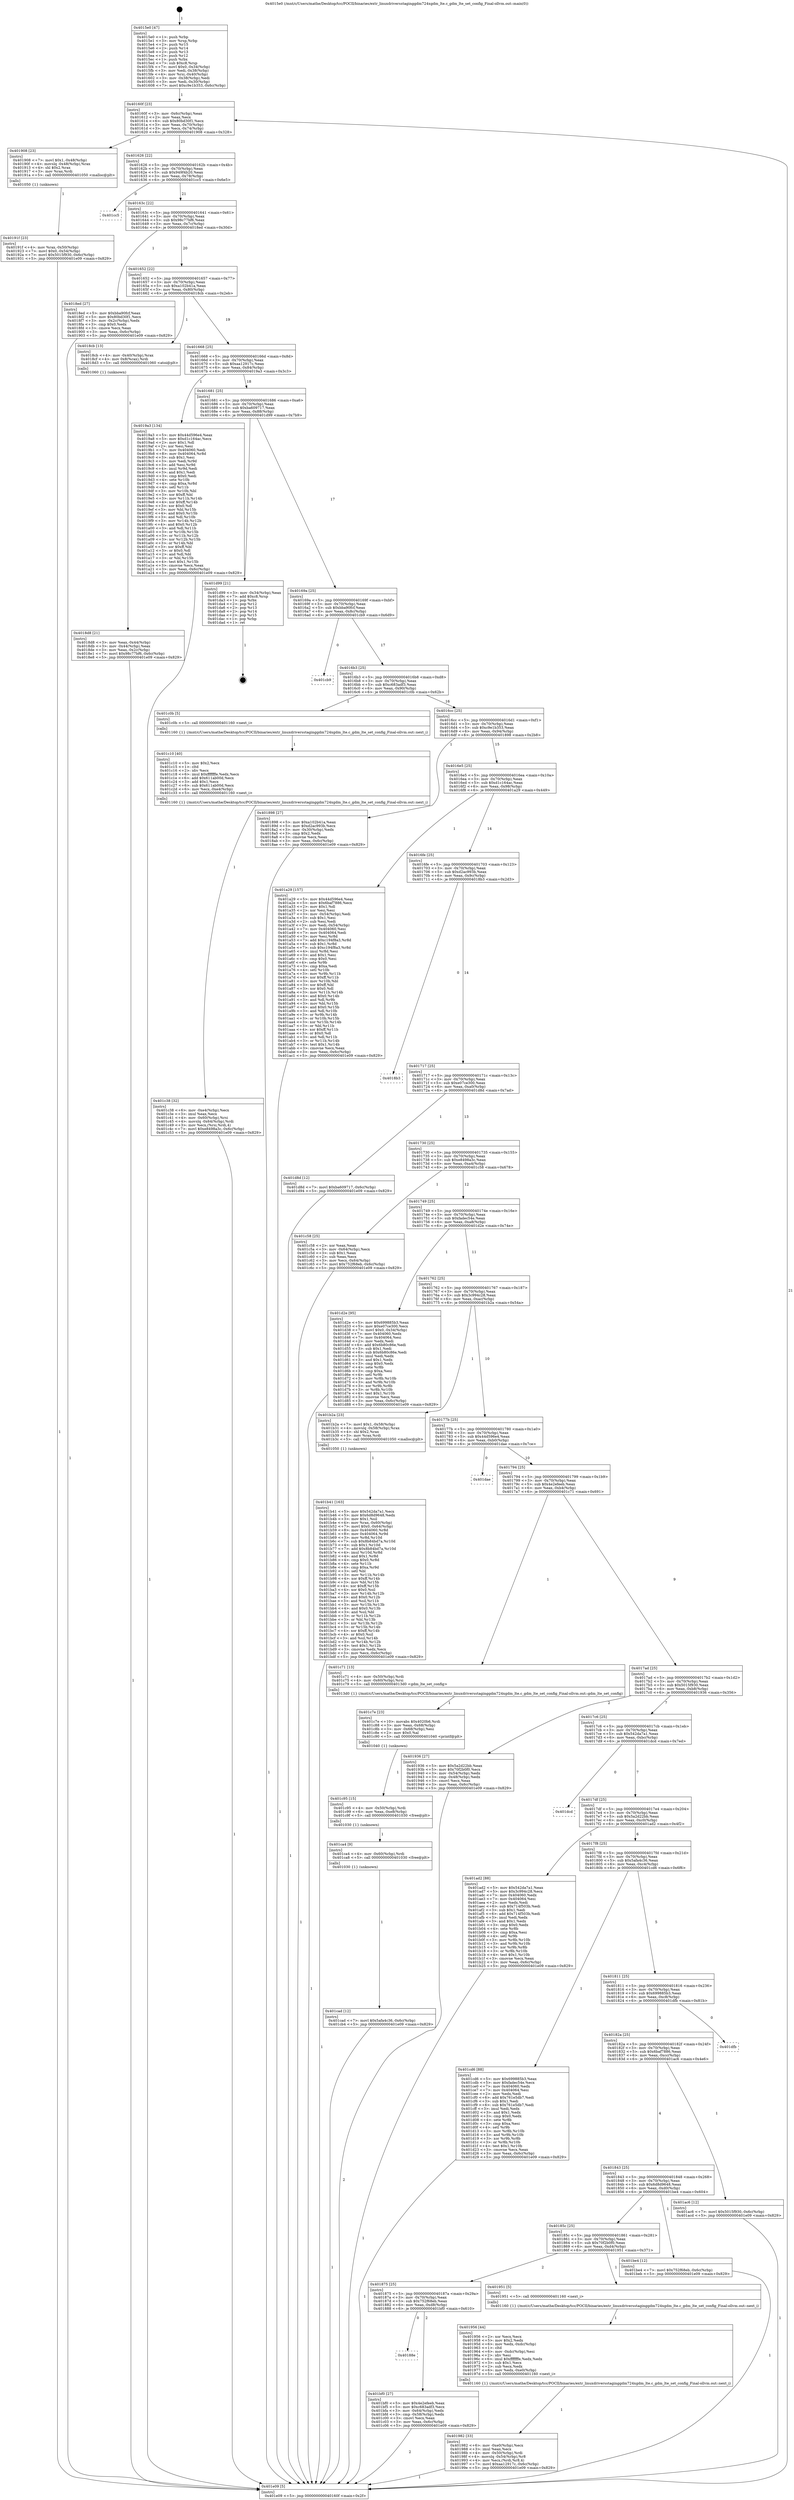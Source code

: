 digraph "0x4015e0" {
  label = "0x4015e0 (/mnt/c/Users/mathe/Desktop/tcc/POCII/binaries/extr_linuxdriversstaginggdm724xgdm_lte.c_gdm_lte_set_config_Final-ollvm.out::main(0))"
  labelloc = "t"
  node[shape=record]

  Entry [label="",width=0.3,height=0.3,shape=circle,fillcolor=black,style=filled]
  "0x40160f" [label="{
     0x40160f [23]\l
     | [instrs]\l
     &nbsp;&nbsp;0x40160f \<+3\>: mov -0x6c(%rbp),%eax\l
     &nbsp;&nbsp;0x401612 \<+2\>: mov %eax,%ecx\l
     &nbsp;&nbsp;0x401614 \<+6\>: sub $0x80bd30f1,%ecx\l
     &nbsp;&nbsp;0x40161a \<+3\>: mov %eax,-0x70(%rbp)\l
     &nbsp;&nbsp;0x40161d \<+3\>: mov %ecx,-0x74(%rbp)\l
     &nbsp;&nbsp;0x401620 \<+6\>: je 0000000000401908 \<main+0x328\>\l
  }"]
  "0x401908" [label="{
     0x401908 [23]\l
     | [instrs]\l
     &nbsp;&nbsp;0x401908 \<+7\>: movl $0x1,-0x48(%rbp)\l
     &nbsp;&nbsp;0x40190f \<+4\>: movslq -0x48(%rbp),%rax\l
     &nbsp;&nbsp;0x401913 \<+4\>: shl $0x2,%rax\l
     &nbsp;&nbsp;0x401917 \<+3\>: mov %rax,%rdi\l
     &nbsp;&nbsp;0x40191a \<+5\>: call 0000000000401050 \<malloc@plt\>\l
     | [calls]\l
     &nbsp;&nbsp;0x401050 \{1\} (unknown)\l
  }"]
  "0x401626" [label="{
     0x401626 [22]\l
     | [instrs]\l
     &nbsp;&nbsp;0x401626 \<+5\>: jmp 000000000040162b \<main+0x4b\>\l
     &nbsp;&nbsp;0x40162b \<+3\>: mov -0x70(%rbp),%eax\l
     &nbsp;&nbsp;0x40162e \<+5\>: sub $0x949f4b20,%eax\l
     &nbsp;&nbsp;0x401633 \<+3\>: mov %eax,-0x78(%rbp)\l
     &nbsp;&nbsp;0x401636 \<+6\>: je 0000000000401cc5 \<main+0x6e5\>\l
  }"]
  Exit [label="",width=0.3,height=0.3,shape=circle,fillcolor=black,style=filled,peripheries=2]
  "0x401cc5" [label="{
     0x401cc5\l
  }", style=dashed]
  "0x40163c" [label="{
     0x40163c [22]\l
     | [instrs]\l
     &nbsp;&nbsp;0x40163c \<+5\>: jmp 0000000000401641 \<main+0x61\>\l
     &nbsp;&nbsp;0x401641 \<+3\>: mov -0x70(%rbp),%eax\l
     &nbsp;&nbsp;0x401644 \<+5\>: sub $0x98c77bf6,%eax\l
     &nbsp;&nbsp;0x401649 \<+3\>: mov %eax,-0x7c(%rbp)\l
     &nbsp;&nbsp;0x40164c \<+6\>: je 00000000004018ed \<main+0x30d\>\l
  }"]
  "0x401cad" [label="{
     0x401cad [12]\l
     | [instrs]\l
     &nbsp;&nbsp;0x401cad \<+7\>: movl $0x5afa4c36,-0x6c(%rbp)\l
     &nbsp;&nbsp;0x401cb4 \<+5\>: jmp 0000000000401e09 \<main+0x829\>\l
  }"]
  "0x4018ed" [label="{
     0x4018ed [27]\l
     | [instrs]\l
     &nbsp;&nbsp;0x4018ed \<+5\>: mov $0xbba90fcf,%eax\l
     &nbsp;&nbsp;0x4018f2 \<+5\>: mov $0x80bd30f1,%ecx\l
     &nbsp;&nbsp;0x4018f7 \<+3\>: mov -0x2c(%rbp),%edx\l
     &nbsp;&nbsp;0x4018fa \<+3\>: cmp $0x0,%edx\l
     &nbsp;&nbsp;0x4018fd \<+3\>: cmove %ecx,%eax\l
     &nbsp;&nbsp;0x401900 \<+3\>: mov %eax,-0x6c(%rbp)\l
     &nbsp;&nbsp;0x401903 \<+5\>: jmp 0000000000401e09 \<main+0x829\>\l
  }"]
  "0x401652" [label="{
     0x401652 [22]\l
     | [instrs]\l
     &nbsp;&nbsp;0x401652 \<+5\>: jmp 0000000000401657 \<main+0x77\>\l
     &nbsp;&nbsp;0x401657 \<+3\>: mov -0x70(%rbp),%eax\l
     &nbsp;&nbsp;0x40165a \<+5\>: sub $0xa102b41a,%eax\l
     &nbsp;&nbsp;0x40165f \<+3\>: mov %eax,-0x80(%rbp)\l
     &nbsp;&nbsp;0x401662 \<+6\>: je 00000000004018cb \<main+0x2eb\>\l
  }"]
  "0x401ca4" [label="{
     0x401ca4 [9]\l
     | [instrs]\l
     &nbsp;&nbsp;0x401ca4 \<+4\>: mov -0x60(%rbp),%rdi\l
     &nbsp;&nbsp;0x401ca8 \<+5\>: call 0000000000401030 \<free@plt\>\l
     | [calls]\l
     &nbsp;&nbsp;0x401030 \{1\} (unknown)\l
  }"]
  "0x4018cb" [label="{
     0x4018cb [13]\l
     | [instrs]\l
     &nbsp;&nbsp;0x4018cb \<+4\>: mov -0x40(%rbp),%rax\l
     &nbsp;&nbsp;0x4018cf \<+4\>: mov 0x8(%rax),%rdi\l
     &nbsp;&nbsp;0x4018d3 \<+5\>: call 0000000000401060 \<atoi@plt\>\l
     | [calls]\l
     &nbsp;&nbsp;0x401060 \{1\} (unknown)\l
  }"]
  "0x401668" [label="{
     0x401668 [25]\l
     | [instrs]\l
     &nbsp;&nbsp;0x401668 \<+5\>: jmp 000000000040166d \<main+0x8d\>\l
     &nbsp;&nbsp;0x40166d \<+3\>: mov -0x70(%rbp),%eax\l
     &nbsp;&nbsp;0x401670 \<+5\>: sub $0xaa12917c,%eax\l
     &nbsp;&nbsp;0x401675 \<+6\>: mov %eax,-0x84(%rbp)\l
     &nbsp;&nbsp;0x40167b \<+6\>: je 00000000004019a3 \<main+0x3c3\>\l
  }"]
  "0x401c95" [label="{
     0x401c95 [15]\l
     | [instrs]\l
     &nbsp;&nbsp;0x401c95 \<+4\>: mov -0x50(%rbp),%rdi\l
     &nbsp;&nbsp;0x401c99 \<+6\>: mov %eax,-0xe8(%rbp)\l
     &nbsp;&nbsp;0x401c9f \<+5\>: call 0000000000401030 \<free@plt\>\l
     | [calls]\l
     &nbsp;&nbsp;0x401030 \{1\} (unknown)\l
  }"]
  "0x4019a3" [label="{
     0x4019a3 [134]\l
     | [instrs]\l
     &nbsp;&nbsp;0x4019a3 \<+5\>: mov $0x44d596e4,%eax\l
     &nbsp;&nbsp;0x4019a8 \<+5\>: mov $0xd1c164ac,%ecx\l
     &nbsp;&nbsp;0x4019ad \<+2\>: mov $0x1,%dl\l
     &nbsp;&nbsp;0x4019af \<+2\>: xor %esi,%esi\l
     &nbsp;&nbsp;0x4019b1 \<+7\>: mov 0x404060,%edi\l
     &nbsp;&nbsp;0x4019b8 \<+8\>: mov 0x404064,%r8d\l
     &nbsp;&nbsp;0x4019c0 \<+3\>: sub $0x1,%esi\l
     &nbsp;&nbsp;0x4019c3 \<+3\>: mov %edi,%r9d\l
     &nbsp;&nbsp;0x4019c6 \<+3\>: add %esi,%r9d\l
     &nbsp;&nbsp;0x4019c9 \<+4\>: imul %r9d,%edi\l
     &nbsp;&nbsp;0x4019cd \<+3\>: and $0x1,%edi\l
     &nbsp;&nbsp;0x4019d0 \<+3\>: cmp $0x0,%edi\l
     &nbsp;&nbsp;0x4019d3 \<+4\>: sete %r10b\l
     &nbsp;&nbsp;0x4019d7 \<+4\>: cmp $0xa,%r8d\l
     &nbsp;&nbsp;0x4019db \<+4\>: setl %r11b\l
     &nbsp;&nbsp;0x4019df \<+3\>: mov %r10b,%bl\l
     &nbsp;&nbsp;0x4019e2 \<+3\>: xor $0xff,%bl\l
     &nbsp;&nbsp;0x4019e5 \<+3\>: mov %r11b,%r14b\l
     &nbsp;&nbsp;0x4019e8 \<+4\>: xor $0xff,%r14b\l
     &nbsp;&nbsp;0x4019ec \<+3\>: xor $0x0,%dl\l
     &nbsp;&nbsp;0x4019ef \<+3\>: mov %bl,%r15b\l
     &nbsp;&nbsp;0x4019f2 \<+4\>: and $0x0,%r15b\l
     &nbsp;&nbsp;0x4019f6 \<+3\>: and %dl,%r10b\l
     &nbsp;&nbsp;0x4019f9 \<+3\>: mov %r14b,%r12b\l
     &nbsp;&nbsp;0x4019fc \<+4\>: and $0x0,%r12b\l
     &nbsp;&nbsp;0x401a00 \<+3\>: and %dl,%r11b\l
     &nbsp;&nbsp;0x401a03 \<+3\>: or %r10b,%r15b\l
     &nbsp;&nbsp;0x401a06 \<+3\>: or %r11b,%r12b\l
     &nbsp;&nbsp;0x401a09 \<+3\>: xor %r12b,%r15b\l
     &nbsp;&nbsp;0x401a0c \<+3\>: or %r14b,%bl\l
     &nbsp;&nbsp;0x401a0f \<+3\>: xor $0xff,%bl\l
     &nbsp;&nbsp;0x401a12 \<+3\>: or $0x0,%dl\l
     &nbsp;&nbsp;0x401a15 \<+2\>: and %dl,%bl\l
     &nbsp;&nbsp;0x401a17 \<+3\>: or %bl,%r15b\l
     &nbsp;&nbsp;0x401a1a \<+4\>: test $0x1,%r15b\l
     &nbsp;&nbsp;0x401a1e \<+3\>: cmovne %ecx,%eax\l
     &nbsp;&nbsp;0x401a21 \<+3\>: mov %eax,-0x6c(%rbp)\l
     &nbsp;&nbsp;0x401a24 \<+5\>: jmp 0000000000401e09 \<main+0x829\>\l
  }"]
  "0x401681" [label="{
     0x401681 [25]\l
     | [instrs]\l
     &nbsp;&nbsp;0x401681 \<+5\>: jmp 0000000000401686 \<main+0xa6\>\l
     &nbsp;&nbsp;0x401686 \<+3\>: mov -0x70(%rbp),%eax\l
     &nbsp;&nbsp;0x401689 \<+5\>: sub $0xba609717,%eax\l
     &nbsp;&nbsp;0x40168e \<+6\>: mov %eax,-0x88(%rbp)\l
     &nbsp;&nbsp;0x401694 \<+6\>: je 0000000000401d99 \<main+0x7b9\>\l
  }"]
  "0x401c7e" [label="{
     0x401c7e [23]\l
     | [instrs]\l
     &nbsp;&nbsp;0x401c7e \<+10\>: movabs $0x4020b6,%rdi\l
     &nbsp;&nbsp;0x401c88 \<+3\>: mov %eax,-0x68(%rbp)\l
     &nbsp;&nbsp;0x401c8b \<+3\>: mov -0x68(%rbp),%esi\l
     &nbsp;&nbsp;0x401c8e \<+2\>: mov $0x0,%al\l
     &nbsp;&nbsp;0x401c90 \<+5\>: call 0000000000401040 \<printf@plt\>\l
     | [calls]\l
     &nbsp;&nbsp;0x401040 \{1\} (unknown)\l
  }"]
  "0x401d99" [label="{
     0x401d99 [21]\l
     | [instrs]\l
     &nbsp;&nbsp;0x401d99 \<+3\>: mov -0x34(%rbp),%eax\l
     &nbsp;&nbsp;0x401d9c \<+7\>: add $0xc8,%rsp\l
     &nbsp;&nbsp;0x401da3 \<+1\>: pop %rbx\l
     &nbsp;&nbsp;0x401da4 \<+2\>: pop %r12\l
     &nbsp;&nbsp;0x401da6 \<+2\>: pop %r13\l
     &nbsp;&nbsp;0x401da8 \<+2\>: pop %r14\l
     &nbsp;&nbsp;0x401daa \<+2\>: pop %r15\l
     &nbsp;&nbsp;0x401dac \<+1\>: pop %rbp\l
     &nbsp;&nbsp;0x401dad \<+1\>: ret\l
  }"]
  "0x40169a" [label="{
     0x40169a [25]\l
     | [instrs]\l
     &nbsp;&nbsp;0x40169a \<+5\>: jmp 000000000040169f \<main+0xbf\>\l
     &nbsp;&nbsp;0x40169f \<+3\>: mov -0x70(%rbp),%eax\l
     &nbsp;&nbsp;0x4016a2 \<+5\>: sub $0xbba90fcf,%eax\l
     &nbsp;&nbsp;0x4016a7 \<+6\>: mov %eax,-0x8c(%rbp)\l
     &nbsp;&nbsp;0x4016ad \<+6\>: je 0000000000401cb9 \<main+0x6d9\>\l
  }"]
  "0x401c38" [label="{
     0x401c38 [32]\l
     | [instrs]\l
     &nbsp;&nbsp;0x401c38 \<+6\>: mov -0xe4(%rbp),%ecx\l
     &nbsp;&nbsp;0x401c3e \<+3\>: imul %eax,%ecx\l
     &nbsp;&nbsp;0x401c41 \<+4\>: mov -0x60(%rbp),%rsi\l
     &nbsp;&nbsp;0x401c45 \<+4\>: movslq -0x64(%rbp),%rdi\l
     &nbsp;&nbsp;0x401c49 \<+3\>: mov %ecx,(%rsi,%rdi,4)\l
     &nbsp;&nbsp;0x401c4c \<+7\>: movl $0xe8498a3c,-0x6c(%rbp)\l
     &nbsp;&nbsp;0x401c53 \<+5\>: jmp 0000000000401e09 \<main+0x829\>\l
  }"]
  "0x401cb9" [label="{
     0x401cb9\l
  }", style=dashed]
  "0x4016b3" [label="{
     0x4016b3 [25]\l
     | [instrs]\l
     &nbsp;&nbsp;0x4016b3 \<+5\>: jmp 00000000004016b8 \<main+0xd8\>\l
     &nbsp;&nbsp;0x4016b8 \<+3\>: mov -0x70(%rbp),%eax\l
     &nbsp;&nbsp;0x4016bb \<+5\>: sub $0xc683adf3,%eax\l
     &nbsp;&nbsp;0x4016c0 \<+6\>: mov %eax,-0x90(%rbp)\l
     &nbsp;&nbsp;0x4016c6 \<+6\>: je 0000000000401c0b \<main+0x62b\>\l
  }"]
  "0x401c10" [label="{
     0x401c10 [40]\l
     | [instrs]\l
     &nbsp;&nbsp;0x401c10 \<+5\>: mov $0x2,%ecx\l
     &nbsp;&nbsp;0x401c15 \<+1\>: cltd\l
     &nbsp;&nbsp;0x401c16 \<+2\>: idiv %ecx\l
     &nbsp;&nbsp;0x401c18 \<+6\>: imul $0xfffffffe,%edx,%ecx\l
     &nbsp;&nbsp;0x401c1e \<+6\>: add $0x611ab00d,%ecx\l
     &nbsp;&nbsp;0x401c24 \<+3\>: add $0x1,%ecx\l
     &nbsp;&nbsp;0x401c27 \<+6\>: sub $0x611ab00d,%ecx\l
     &nbsp;&nbsp;0x401c2d \<+6\>: mov %ecx,-0xe4(%rbp)\l
     &nbsp;&nbsp;0x401c33 \<+5\>: call 0000000000401160 \<next_i\>\l
     | [calls]\l
     &nbsp;&nbsp;0x401160 \{1\} (/mnt/c/Users/mathe/Desktop/tcc/POCII/binaries/extr_linuxdriversstaginggdm724xgdm_lte.c_gdm_lte_set_config_Final-ollvm.out::next_i)\l
  }"]
  "0x401c0b" [label="{
     0x401c0b [5]\l
     | [instrs]\l
     &nbsp;&nbsp;0x401c0b \<+5\>: call 0000000000401160 \<next_i\>\l
     | [calls]\l
     &nbsp;&nbsp;0x401160 \{1\} (/mnt/c/Users/mathe/Desktop/tcc/POCII/binaries/extr_linuxdriversstaginggdm724xgdm_lte.c_gdm_lte_set_config_Final-ollvm.out::next_i)\l
  }"]
  "0x4016cc" [label="{
     0x4016cc [25]\l
     | [instrs]\l
     &nbsp;&nbsp;0x4016cc \<+5\>: jmp 00000000004016d1 \<main+0xf1\>\l
     &nbsp;&nbsp;0x4016d1 \<+3\>: mov -0x70(%rbp),%eax\l
     &nbsp;&nbsp;0x4016d4 \<+5\>: sub $0xc9e1b353,%eax\l
     &nbsp;&nbsp;0x4016d9 \<+6\>: mov %eax,-0x94(%rbp)\l
     &nbsp;&nbsp;0x4016df \<+6\>: je 0000000000401898 \<main+0x2b8\>\l
  }"]
  "0x40188e" [label="{
     0x40188e\l
  }", style=dashed]
  "0x401898" [label="{
     0x401898 [27]\l
     | [instrs]\l
     &nbsp;&nbsp;0x401898 \<+5\>: mov $0xa102b41a,%eax\l
     &nbsp;&nbsp;0x40189d \<+5\>: mov $0xd2ac993b,%ecx\l
     &nbsp;&nbsp;0x4018a2 \<+3\>: mov -0x30(%rbp),%edx\l
     &nbsp;&nbsp;0x4018a5 \<+3\>: cmp $0x2,%edx\l
     &nbsp;&nbsp;0x4018a8 \<+3\>: cmovne %ecx,%eax\l
     &nbsp;&nbsp;0x4018ab \<+3\>: mov %eax,-0x6c(%rbp)\l
     &nbsp;&nbsp;0x4018ae \<+5\>: jmp 0000000000401e09 \<main+0x829\>\l
  }"]
  "0x4016e5" [label="{
     0x4016e5 [25]\l
     | [instrs]\l
     &nbsp;&nbsp;0x4016e5 \<+5\>: jmp 00000000004016ea \<main+0x10a\>\l
     &nbsp;&nbsp;0x4016ea \<+3\>: mov -0x70(%rbp),%eax\l
     &nbsp;&nbsp;0x4016ed \<+5\>: sub $0xd1c164ac,%eax\l
     &nbsp;&nbsp;0x4016f2 \<+6\>: mov %eax,-0x98(%rbp)\l
     &nbsp;&nbsp;0x4016f8 \<+6\>: je 0000000000401a29 \<main+0x449\>\l
  }"]
  "0x401e09" [label="{
     0x401e09 [5]\l
     | [instrs]\l
     &nbsp;&nbsp;0x401e09 \<+5\>: jmp 000000000040160f \<main+0x2f\>\l
  }"]
  "0x4015e0" [label="{
     0x4015e0 [47]\l
     | [instrs]\l
     &nbsp;&nbsp;0x4015e0 \<+1\>: push %rbp\l
     &nbsp;&nbsp;0x4015e1 \<+3\>: mov %rsp,%rbp\l
     &nbsp;&nbsp;0x4015e4 \<+2\>: push %r15\l
     &nbsp;&nbsp;0x4015e6 \<+2\>: push %r14\l
     &nbsp;&nbsp;0x4015e8 \<+2\>: push %r13\l
     &nbsp;&nbsp;0x4015ea \<+2\>: push %r12\l
     &nbsp;&nbsp;0x4015ec \<+1\>: push %rbx\l
     &nbsp;&nbsp;0x4015ed \<+7\>: sub $0xc8,%rsp\l
     &nbsp;&nbsp;0x4015f4 \<+7\>: movl $0x0,-0x34(%rbp)\l
     &nbsp;&nbsp;0x4015fb \<+3\>: mov %edi,-0x38(%rbp)\l
     &nbsp;&nbsp;0x4015fe \<+4\>: mov %rsi,-0x40(%rbp)\l
     &nbsp;&nbsp;0x401602 \<+3\>: mov -0x38(%rbp),%edi\l
     &nbsp;&nbsp;0x401605 \<+3\>: mov %edi,-0x30(%rbp)\l
     &nbsp;&nbsp;0x401608 \<+7\>: movl $0xc9e1b353,-0x6c(%rbp)\l
  }"]
  "0x4018d8" [label="{
     0x4018d8 [21]\l
     | [instrs]\l
     &nbsp;&nbsp;0x4018d8 \<+3\>: mov %eax,-0x44(%rbp)\l
     &nbsp;&nbsp;0x4018db \<+3\>: mov -0x44(%rbp),%eax\l
     &nbsp;&nbsp;0x4018de \<+3\>: mov %eax,-0x2c(%rbp)\l
     &nbsp;&nbsp;0x4018e1 \<+7\>: movl $0x98c77bf6,-0x6c(%rbp)\l
     &nbsp;&nbsp;0x4018e8 \<+5\>: jmp 0000000000401e09 \<main+0x829\>\l
  }"]
  "0x40191f" [label="{
     0x40191f [23]\l
     | [instrs]\l
     &nbsp;&nbsp;0x40191f \<+4\>: mov %rax,-0x50(%rbp)\l
     &nbsp;&nbsp;0x401923 \<+7\>: movl $0x0,-0x54(%rbp)\l
     &nbsp;&nbsp;0x40192a \<+7\>: movl $0x5015f930,-0x6c(%rbp)\l
     &nbsp;&nbsp;0x401931 \<+5\>: jmp 0000000000401e09 \<main+0x829\>\l
  }"]
  "0x401bf0" [label="{
     0x401bf0 [27]\l
     | [instrs]\l
     &nbsp;&nbsp;0x401bf0 \<+5\>: mov $0x4e2efeeb,%eax\l
     &nbsp;&nbsp;0x401bf5 \<+5\>: mov $0xc683adf3,%ecx\l
     &nbsp;&nbsp;0x401bfa \<+3\>: mov -0x64(%rbp),%edx\l
     &nbsp;&nbsp;0x401bfd \<+3\>: cmp -0x58(%rbp),%edx\l
     &nbsp;&nbsp;0x401c00 \<+3\>: cmovl %ecx,%eax\l
     &nbsp;&nbsp;0x401c03 \<+3\>: mov %eax,-0x6c(%rbp)\l
     &nbsp;&nbsp;0x401c06 \<+5\>: jmp 0000000000401e09 \<main+0x829\>\l
  }"]
  "0x401a29" [label="{
     0x401a29 [157]\l
     | [instrs]\l
     &nbsp;&nbsp;0x401a29 \<+5\>: mov $0x44d596e4,%eax\l
     &nbsp;&nbsp;0x401a2e \<+5\>: mov $0x6baf7886,%ecx\l
     &nbsp;&nbsp;0x401a33 \<+2\>: mov $0x1,%dl\l
     &nbsp;&nbsp;0x401a35 \<+2\>: xor %esi,%esi\l
     &nbsp;&nbsp;0x401a37 \<+3\>: mov -0x54(%rbp),%edi\l
     &nbsp;&nbsp;0x401a3a \<+3\>: sub $0x1,%esi\l
     &nbsp;&nbsp;0x401a3d \<+2\>: sub %esi,%edi\l
     &nbsp;&nbsp;0x401a3f \<+3\>: mov %edi,-0x54(%rbp)\l
     &nbsp;&nbsp;0x401a42 \<+7\>: mov 0x404060,%esi\l
     &nbsp;&nbsp;0x401a49 \<+7\>: mov 0x404064,%edi\l
     &nbsp;&nbsp;0x401a50 \<+3\>: mov %esi,%r8d\l
     &nbsp;&nbsp;0x401a53 \<+7\>: add $0xc194f8a3,%r8d\l
     &nbsp;&nbsp;0x401a5a \<+4\>: sub $0x1,%r8d\l
     &nbsp;&nbsp;0x401a5e \<+7\>: sub $0xc194f8a3,%r8d\l
     &nbsp;&nbsp;0x401a65 \<+4\>: imul %r8d,%esi\l
     &nbsp;&nbsp;0x401a69 \<+3\>: and $0x1,%esi\l
     &nbsp;&nbsp;0x401a6c \<+3\>: cmp $0x0,%esi\l
     &nbsp;&nbsp;0x401a6f \<+4\>: sete %r9b\l
     &nbsp;&nbsp;0x401a73 \<+3\>: cmp $0xa,%edi\l
     &nbsp;&nbsp;0x401a76 \<+4\>: setl %r10b\l
     &nbsp;&nbsp;0x401a7a \<+3\>: mov %r9b,%r11b\l
     &nbsp;&nbsp;0x401a7d \<+4\>: xor $0xff,%r11b\l
     &nbsp;&nbsp;0x401a81 \<+3\>: mov %r10b,%bl\l
     &nbsp;&nbsp;0x401a84 \<+3\>: xor $0xff,%bl\l
     &nbsp;&nbsp;0x401a87 \<+3\>: xor $0x0,%dl\l
     &nbsp;&nbsp;0x401a8a \<+3\>: mov %r11b,%r14b\l
     &nbsp;&nbsp;0x401a8d \<+4\>: and $0x0,%r14b\l
     &nbsp;&nbsp;0x401a91 \<+3\>: and %dl,%r9b\l
     &nbsp;&nbsp;0x401a94 \<+3\>: mov %bl,%r15b\l
     &nbsp;&nbsp;0x401a97 \<+4\>: and $0x0,%r15b\l
     &nbsp;&nbsp;0x401a9b \<+3\>: and %dl,%r10b\l
     &nbsp;&nbsp;0x401a9e \<+3\>: or %r9b,%r14b\l
     &nbsp;&nbsp;0x401aa1 \<+3\>: or %r10b,%r15b\l
     &nbsp;&nbsp;0x401aa4 \<+3\>: xor %r15b,%r14b\l
     &nbsp;&nbsp;0x401aa7 \<+3\>: or %bl,%r11b\l
     &nbsp;&nbsp;0x401aaa \<+4\>: xor $0xff,%r11b\l
     &nbsp;&nbsp;0x401aae \<+3\>: or $0x0,%dl\l
     &nbsp;&nbsp;0x401ab1 \<+3\>: and %dl,%r11b\l
     &nbsp;&nbsp;0x401ab4 \<+3\>: or %r11b,%r14b\l
     &nbsp;&nbsp;0x401ab7 \<+4\>: test $0x1,%r14b\l
     &nbsp;&nbsp;0x401abb \<+3\>: cmovne %ecx,%eax\l
     &nbsp;&nbsp;0x401abe \<+3\>: mov %eax,-0x6c(%rbp)\l
     &nbsp;&nbsp;0x401ac1 \<+5\>: jmp 0000000000401e09 \<main+0x829\>\l
  }"]
  "0x4016fe" [label="{
     0x4016fe [25]\l
     | [instrs]\l
     &nbsp;&nbsp;0x4016fe \<+5\>: jmp 0000000000401703 \<main+0x123\>\l
     &nbsp;&nbsp;0x401703 \<+3\>: mov -0x70(%rbp),%eax\l
     &nbsp;&nbsp;0x401706 \<+5\>: sub $0xd2ac993b,%eax\l
     &nbsp;&nbsp;0x40170b \<+6\>: mov %eax,-0x9c(%rbp)\l
     &nbsp;&nbsp;0x401711 \<+6\>: je 00000000004018b3 \<main+0x2d3\>\l
  }"]
  "0x401b41" [label="{
     0x401b41 [163]\l
     | [instrs]\l
     &nbsp;&nbsp;0x401b41 \<+5\>: mov $0x542da7a1,%ecx\l
     &nbsp;&nbsp;0x401b46 \<+5\>: mov $0x6d8d9648,%edx\l
     &nbsp;&nbsp;0x401b4b \<+3\>: mov $0x1,%sil\l
     &nbsp;&nbsp;0x401b4e \<+4\>: mov %rax,-0x60(%rbp)\l
     &nbsp;&nbsp;0x401b52 \<+7\>: movl $0x0,-0x64(%rbp)\l
     &nbsp;&nbsp;0x401b59 \<+8\>: mov 0x404060,%r8d\l
     &nbsp;&nbsp;0x401b61 \<+8\>: mov 0x404064,%r9d\l
     &nbsp;&nbsp;0x401b69 \<+3\>: mov %r8d,%r10d\l
     &nbsp;&nbsp;0x401b6c \<+7\>: sub $0x8b84bd7a,%r10d\l
     &nbsp;&nbsp;0x401b73 \<+4\>: sub $0x1,%r10d\l
     &nbsp;&nbsp;0x401b77 \<+7\>: add $0x8b84bd7a,%r10d\l
     &nbsp;&nbsp;0x401b7e \<+4\>: imul %r10d,%r8d\l
     &nbsp;&nbsp;0x401b82 \<+4\>: and $0x1,%r8d\l
     &nbsp;&nbsp;0x401b86 \<+4\>: cmp $0x0,%r8d\l
     &nbsp;&nbsp;0x401b8a \<+4\>: sete %r11b\l
     &nbsp;&nbsp;0x401b8e \<+4\>: cmp $0xa,%r9d\l
     &nbsp;&nbsp;0x401b92 \<+3\>: setl %bl\l
     &nbsp;&nbsp;0x401b95 \<+3\>: mov %r11b,%r14b\l
     &nbsp;&nbsp;0x401b98 \<+4\>: xor $0xff,%r14b\l
     &nbsp;&nbsp;0x401b9c \<+3\>: mov %bl,%r15b\l
     &nbsp;&nbsp;0x401b9f \<+4\>: xor $0xff,%r15b\l
     &nbsp;&nbsp;0x401ba3 \<+4\>: xor $0x0,%sil\l
     &nbsp;&nbsp;0x401ba7 \<+3\>: mov %r14b,%r12b\l
     &nbsp;&nbsp;0x401baa \<+4\>: and $0x0,%r12b\l
     &nbsp;&nbsp;0x401bae \<+3\>: and %sil,%r11b\l
     &nbsp;&nbsp;0x401bb1 \<+3\>: mov %r15b,%r13b\l
     &nbsp;&nbsp;0x401bb4 \<+4\>: and $0x0,%r13b\l
     &nbsp;&nbsp;0x401bb8 \<+3\>: and %sil,%bl\l
     &nbsp;&nbsp;0x401bbb \<+3\>: or %r11b,%r12b\l
     &nbsp;&nbsp;0x401bbe \<+3\>: or %bl,%r13b\l
     &nbsp;&nbsp;0x401bc1 \<+3\>: xor %r13b,%r12b\l
     &nbsp;&nbsp;0x401bc4 \<+3\>: or %r15b,%r14b\l
     &nbsp;&nbsp;0x401bc7 \<+4\>: xor $0xff,%r14b\l
     &nbsp;&nbsp;0x401bcb \<+4\>: or $0x0,%sil\l
     &nbsp;&nbsp;0x401bcf \<+3\>: and %sil,%r14b\l
     &nbsp;&nbsp;0x401bd2 \<+3\>: or %r14b,%r12b\l
     &nbsp;&nbsp;0x401bd5 \<+4\>: test $0x1,%r12b\l
     &nbsp;&nbsp;0x401bd9 \<+3\>: cmovne %edx,%ecx\l
     &nbsp;&nbsp;0x401bdc \<+3\>: mov %ecx,-0x6c(%rbp)\l
     &nbsp;&nbsp;0x401bdf \<+5\>: jmp 0000000000401e09 \<main+0x829\>\l
  }"]
  "0x4018b3" [label="{
     0x4018b3\l
  }", style=dashed]
  "0x401717" [label="{
     0x401717 [25]\l
     | [instrs]\l
     &nbsp;&nbsp;0x401717 \<+5\>: jmp 000000000040171c \<main+0x13c\>\l
     &nbsp;&nbsp;0x40171c \<+3\>: mov -0x70(%rbp),%eax\l
     &nbsp;&nbsp;0x40171f \<+5\>: sub $0xe07ce300,%eax\l
     &nbsp;&nbsp;0x401724 \<+6\>: mov %eax,-0xa0(%rbp)\l
     &nbsp;&nbsp;0x40172a \<+6\>: je 0000000000401d8d \<main+0x7ad\>\l
  }"]
  "0x401982" [label="{
     0x401982 [33]\l
     | [instrs]\l
     &nbsp;&nbsp;0x401982 \<+6\>: mov -0xe0(%rbp),%ecx\l
     &nbsp;&nbsp;0x401988 \<+3\>: imul %eax,%ecx\l
     &nbsp;&nbsp;0x40198b \<+4\>: mov -0x50(%rbp),%rdi\l
     &nbsp;&nbsp;0x40198f \<+4\>: movslq -0x54(%rbp),%r8\l
     &nbsp;&nbsp;0x401993 \<+4\>: mov %ecx,(%rdi,%r8,4)\l
     &nbsp;&nbsp;0x401997 \<+7\>: movl $0xaa12917c,-0x6c(%rbp)\l
     &nbsp;&nbsp;0x40199e \<+5\>: jmp 0000000000401e09 \<main+0x829\>\l
  }"]
  "0x401d8d" [label="{
     0x401d8d [12]\l
     | [instrs]\l
     &nbsp;&nbsp;0x401d8d \<+7\>: movl $0xba609717,-0x6c(%rbp)\l
     &nbsp;&nbsp;0x401d94 \<+5\>: jmp 0000000000401e09 \<main+0x829\>\l
  }"]
  "0x401730" [label="{
     0x401730 [25]\l
     | [instrs]\l
     &nbsp;&nbsp;0x401730 \<+5\>: jmp 0000000000401735 \<main+0x155\>\l
     &nbsp;&nbsp;0x401735 \<+3\>: mov -0x70(%rbp),%eax\l
     &nbsp;&nbsp;0x401738 \<+5\>: sub $0xe8498a3c,%eax\l
     &nbsp;&nbsp;0x40173d \<+6\>: mov %eax,-0xa4(%rbp)\l
     &nbsp;&nbsp;0x401743 \<+6\>: je 0000000000401c58 \<main+0x678\>\l
  }"]
  "0x401956" [label="{
     0x401956 [44]\l
     | [instrs]\l
     &nbsp;&nbsp;0x401956 \<+2\>: xor %ecx,%ecx\l
     &nbsp;&nbsp;0x401958 \<+5\>: mov $0x2,%edx\l
     &nbsp;&nbsp;0x40195d \<+6\>: mov %edx,-0xdc(%rbp)\l
     &nbsp;&nbsp;0x401963 \<+1\>: cltd\l
     &nbsp;&nbsp;0x401964 \<+6\>: mov -0xdc(%rbp),%esi\l
     &nbsp;&nbsp;0x40196a \<+2\>: idiv %esi\l
     &nbsp;&nbsp;0x40196c \<+6\>: imul $0xfffffffe,%edx,%edx\l
     &nbsp;&nbsp;0x401972 \<+3\>: sub $0x1,%ecx\l
     &nbsp;&nbsp;0x401975 \<+2\>: sub %ecx,%edx\l
     &nbsp;&nbsp;0x401977 \<+6\>: mov %edx,-0xe0(%rbp)\l
     &nbsp;&nbsp;0x40197d \<+5\>: call 0000000000401160 \<next_i\>\l
     | [calls]\l
     &nbsp;&nbsp;0x401160 \{1\} (/mnt/c/Users/mathe/Desktop/tcc/POCII/binaries/extr_linuxdriversstaginggdm724xgdm_lte.c_gdm_lte_set_config_Final-ollvm.out::next_i)\l
  }"]
  "0x401c58" [label="{
     0x401c58 [25]\l
     | [instrs]\l
     &nbsp;&nbsp;0x401c58 \<+2\>: xor %eax,%eax\l
     &nbsp;&nbsp;0x401c5a \<+3\>: mov -0x64(%rbp),%ecx\l
     &nbsp;&nbsp;0x401c5d \<+3\>: sub $0x1,%eax\l
     &nbsp;&nbsp;0x401c60 \<+2\>: sub %eax,%ecx\l
     &nbsp;&nbsp;0x401c62 \<+3\>: mov %ecx,-0x64(%rbp)\l
     &nbsp;&nbsp;0x401c65 \<+7\>: movl $0x752f68eb,-0x6c(%rbp)\l
     &nbsp;&nbsp;0x401c6c \<+5\>: jmp 0000000000401e09 \<main+0x829\>\l
  }"]
  "0x401749" [label="{
     0x401749 [25]\l
     | [instrs]\l
     &nbsp;&nbsp;0x401749 \<+5\>: jmp 000000000040174e \<main+0x16e\>\l
     &nbsp;&nbsp;0x40174e \<+3\>: mov -0x70(%rbp),%eax\l
     &nbsp;&nbsp;0x401751 \<+5\>: sub $0xfadec54e,%eax\l
     &nbsp;&nbsp;0x401756 \<+6\>: mov %eax,-0xa8(%rbp)\l
     &nbsp;&nbsp;0x40175c \<+6\>: je 0000000000401d2e \<main+0x74e\>\l
  }"]
  "0x401875" [label="{
     0x401875 [25]\l
     | [instrs]\l
     &nbsp;&nbsp;0x401875 \<+5\>: jmp 000000000040187a \<main+0x29a\>\l
     &nbsp;&nbsp;0x40187a \<+3\>: mov -0x70(%rbp),%eax\l
     &nbsp;&nbsp;0x40187d \<+5\>: sub $0x752f68eb,%eax\l
     &nbsp;&nbsp;0x401882 \<+6\>: mov %eax,-0xd8(%rbp)\l
     &nbsp;&nbsp;0x401888 \<+6\>: je 0000000000401bf0 \<main+0x610\>\l
  }"]
  "0x401d2e" [label="{
     0x401d2e [95]\l
     | [instrs]\l
     &nbsp;&nbsp;0x401d2e \<+5\>: mov $0x699885b3,%eax\l
     &nbsp;&nbsp;0x401d33 \<+5\>: mov $0xe07ce300,%ecx\l
     &nbsp;&nbsp;0x401d38 \<+7\>: movl $0x0,-0x34(%rbp)\l
     &nbsp;&nbsp;0x401d3f \<+7\>: mov 0x404060,%edx\l
     &nbsp;&nbsp;0x401d46 \<+7\>: mov 0x404064,%esi\l
     &nbsp;&nbsp;0x401d4d \<+2\>: mov %edx,%edi\l
     &nbsp;&nbsp;0x401d4f \<+6\>: add $0x6b80c86e,%edi\l
     &nbsp;&nbsp;0x401d55 \<+3\>: sub $0x1,%edi\l
     &nbsp;&nbsp;0x401d58 \<+6\>: sub $0x6b80c86e,%edi\l
     &nbsp;&nbsp;0x401d5e \<+3\>: imul %edi,%edx\l
     &nbsp;&nbsp;0x401d61 \<+3\>: and $0x1,%edx\l
     &nbsp;&nbsp;0x401d64 \<+3\>: cmp $0x0,%edx\l
     &nbsp;&nbsp;0x401d67 \<+4\>: sete %r8b\l
     &nbsp;&nbsp;0x401d6b \<+3\>: cmp $0xa,%esi\l
     &nbsp;&nbsp;0x401d6e \<+4\>: setl %r9b\l
     &nbsp;&nbsp;0x401d72 \<+3\>: mov %r8b,%r10b\l
     &nbsp;&nbsp;0x401d75 \<+3\>: and %r9b,%r10b\l
     &nbsp;&nbsp;0x401d78 \<+3\>: xor %r9b,%r8b\l
     &nbsp;&nbsp;0x401d7b \<+3\>: or %r8b,%r10b\l
     &nbsp;&nbsp;0x401d7e \<+4\>: test $0x1,%r10b\l
     &nbsp;&nbsp;0x401d82 \<+3\>: cmovne %ecx,%eax\l
     &nbsp;&nbsp;0x401d85 \<+3\>: mov %eax,-0x6c(%rbp)\l
     &nbsp;&nbsp;0x401d88 \<+5\>: jmp 0000000000401e09 \<main+0x829\>\l
  }"]
  "0x401762" [label="{
     0x401762 [25]\l
     | [instrs]\l
     &nbsp;&nbsp;0x401762 \<+5\>: jmp 0000000000401767 \<main+0x187\>\l
     &nbsp;&nbsp;0x401767 \<+3\>: mov -0x70(%rbp),%eax\l
     &nbsp;&nbsp;0x40176a \<+5\>: sub $0x3c994c28,%eax\l
     &nbsp;&nbsp;0x40176f \<+6\>: mov %eax,-0xac(%rbp)\l
     &nbsp;&nbsp;0x401775 \<+6\>: je 0000000000401b2a \<main+0x54a\>\l
  }"]
  "0x401951" [label="{
     0x401951 [5]\l
     | [instrs]\l
     &nbsp;&nbsp;0x401951 \<+5\>: call 0000000000401160 \<next_i\>\l
     | [calls]\l
     &nbsp;&nbsp;0x401160 \{1\} (/mnt/c/Users/mathe/Desktop/tcc/POCII/binaries/extr_linuxdriversstaginggdm724xgdm_lte.c_gdm_lte_set_config_Final-ollvm.out::next_i)\l
  }"]
  "0x401b2a" [label="{
     0x401b2a [23]\l
     | [instrs]\l
     &nbsp;&nbsp;0x401b2a \<+7\>: movl $0x1,-0x58(%rbp)\l
     &nbsp;&nbsp;0x401b31 \<+4\>: movslq -0x58(%rbp),%rax\l
     &nbsp;&nbsp;0x401b35 \<+4\>: shl $0x2,%rax\l
     &nbsp;&nbsp;0x401b39 \<+3\>: mov %rax,%rdi\l
     &nbsp;&nbsp;0x401b3c \<+5\>: call 0000000000401050 \<malloc@plt\>\l
     | [calls]\l
     &nbsp;&nbsp;0x401050 \{1\} (unknown)\l
  }"]
  "0x40177b" [label="{
     0x40177b [25]\l
     | [instrs]\l
     &nbsp;&nbsp;0x40177b \<+5\>: jmp 0000000000401780 \<main+0x1a0\>\l
     &nbsp;&nbsp;0x401780 \<+3\>: mov -0x70(%rbp),%eax\l
     &nbsp;&nbsp;0x401783 \<+5\>: sub $0x44d596e4,%eax\l
     &nbsp;&nbsp;0x401788 \<+6\>: mov %eax,-0xb0(%rbp)\l
     &nbsp;&nbsp;0x40178e \<+6\>: je 0000000000401dae \<main+0x7ce\>\l
  }"]
  "0x40185c" [label="{
     0x40185c [25]\l
     | [instrs]\l
     &nbsp;&nbsp;0x40185c \<+5\>: jmp 0000000000401861 \<main+0x281\>\l
     &nbsp;&nbsp;0x401861 \<+3\>: mov -0x70(%rbp),%eax\l
     &nbsp;&nbsp;0x401864 \<+5\>: sub $0x70f2b0f0,%eax\l
     &nbsp;&nbsp;0x401869 \<+6\>: mov %eax,-0xd4(%rbp)\l
     &nbsp;&nbsp;0x40186f \<+6\>: je 0000000000401951 \<main+0x371\>\l
  }"]
  "0x401dae" [label="{
     0x401dae\l
  }", style=dashed]
  "0x401794" [label="{
     0x401794 [25]\l
     | [instrs]\l
     &nbsp;&nbsp;0x401794 \<+5\>: jmp 0000000000401799 \<main+0x1b9\>\l
     &nbsp;&nbsp;0x401799 \<+3\>: mov -0x70(%rbp),%eax\l
     &nbsp;&nbsp;0x40179c \<+5\>: sub $0x4e2efeeb,%eax\l
     &nbsp;&nbsp;0x4017a1 \<+6\>: mov %eax,-0xb4(%rbp)\l
     &nbsp;&nbsp;0x4017a7 \<+6\>: je 0000000000401c71 \<main+0x691\>\l
  }"]
  "0x401be4" [label="{
     0x401be4 [12]\l
     | [instrs]\l
     &nbsp;&nbsp;0x401be4 \<+7\>: movl $0x752f68eb,-0x6c(%rbp)\l
     &nbsp;&nbsp;0x401beb \<+5\>: jmp 0000000000401e09 \<main+0x829\>\l
  }"]
  "0x401c71" [label="{
     0x401c71 [13]\l
     | [instrs]\l
     &nbsp;&nbsp;0x401c71 \<+4\>: mov -0x50(%rbp),%rdi\l
     &nbsp;&nbsp;0x401c75 \<+4\>: mov -0x60(%rbp),%rsi\l
     &nbsp;&nbsp;0x401c79 \<+5\>: call 00000000004013d0 \<gdm_lte_set_config\>\l
     | [calls]\l
     &nbsp;&nbsp;0x4013d0 \{1\} (/mnt/c/Users/mathe/Desktop/tcc/POCII/binaries/extr_linuxdriversstaginggdm724xgdm_lte.c_gdm_lte_set_config_Final-ollvm.out::gdm_lte_set_config)\l
  }"]
  "0x4017ad" [label="{
     0x4017ad [25]\l
     | [instrs]\l
     &nbsp;&nbsp;0x4017ad \<+5\>: jmp 00000000004017b2 \<main+0x1d2\>\l
     &nbsp;&nbsp;0x4017b2 \<+3\>: mov -0x70(%rbp),%eax\l
     &nbsp;&nbsp;0x4017b5 \<+5\>: sub $0x5015f930,%eax\l
     &nbsp;&nbsp;0x4017ba \<+6\>: mov %eax,-0xb8(%rbp)\l
     &nbsp;&nbsp;0x4017c0 \<+6\>: je 0000000000401936 \<main+0x356\>\l
  }"]
  "0x401843" [label="{
     0x401843 [25]\l
     | [instrs]\l
     &nbsp;&nbsp;0x401843 \<+5\>: jmp 0000000000401848 \<main+0x268\>\l
     &nbsp;&nbsp;0x401848 \<+3\>: mov -0x70(%rbp),%eax\l
     &nbsp;&nbsp;0x40184b \<+5\>: sub $0x6d8d9648,%eax\l
     &nbsp;&nbsp;0x401850 \<+6\>: mov %eax,-0xd0(%rbp)\l
     &nbsp;&nbsp;0x401856 \<+6\>: je 0000000000401be4 \<main+0x604\>\l
  }"]
  "0x401936" [label="{
     0x401936 [27]\l
     | [instrs]\l
     &nbsp;&nbsp;0x401936 \<+5\>: mov $0x5a2d22bb,%eax\l
     &nbsp;&nbsp;0x40193b \<+5\>: mov $0x70f2b0f0,%ecx\l
     &nbsp;&nbsp;0x401940 \<+3\>: mov -0x54(%rbp),%edx\l
     &nbsp;&nbsp;0x401943 \<+3\>: cmp -0x48(%rbp),%edx\l
     &nbsp;&nbsp;0x401946 \<+3\>: cmovl %ecx,%eax\l
     &nbsp;&nbsp;0x401949 \<+3\>: mov %eax,-0x6c(%rbp)\l
     &nbsp;&nbsp;0x40194c \<+5\>: jmp 0000000000401e09 \<main+0x829\>\l
  }"]
  "0x4017c6" [label="{
     0x4017c6 [25]\l
     | [instrs]\l
     &nbsp;&nbsp;0x4017c6 \<+5\>: jmp 00000000004017cb \<main+0x1eb\>\l
     &nbsp;&nbsp;0x4017cb \<+3\>: mov -0x70(%rbp),%eax\l
     &nbsp;&nbsp;0x4017ce \<+5\>: sub $0x542da7a1,%eax\l
     &nbsp;&nbsp;0x4017d3 \<+6\>: mov %eax,-0xbc(%rbp)\l
     &nbsp;&nbsp;0x4017d9 \<+6\>: je 0000000000401dcd \<main+0x7ed\>\l
  }"]
  "0x401ac6" [label="{
     0x401ac6 [12]\l
     | [instrs]\l
     &nbsp;&nbsp;0x401ac6 \<+7\>: movl $0x5015f930,-0x6c(%rbp)\l
     &nbsp;&nbsp;0x401acd \<+5\>: jmp 0000000000401e09 \<main+0x829\>\l
  }"]
  "0x401dcd" [label="{
     0x401dcd\l
  }", style=dashed]
  "0x4017df" [label="{
     0x4017df [25]\l
     | [instrs]\l
     &nbsp;&nbsp;0x4017df \<+5\>: jmp 00000000004017e4 \<main+0x204\>\l
     &nbsp;&nbsp;0x4017e4 \<+3\>: mov -0x70(%rbp),%eax\l
     &nbsp;&nbsp;0x4017e7 \<+5\>: sub $0x5a2d22bb,%eax\l
     &nbsp;&nbsp;0x4017ec \<+6\>: mov %eax,-0xc0(%rbp)\l
     &nbsp;&nbsp;0x4017f2 \<+6\>: je 0000000000401ad2 \<main+0x4f2\>\l
  }"]
  "0x40182a" [label="{
     0x40182a [25]\l
     | [instrs]\l
     &nbsp;&nbsp;0x40182a \<+5\>: jmp 000000000040182f \<main+0x24f\>\l
     &nbsp;&nbsp;0x40182f \<+3\>: mov -0x70(%rbp),%eax\l
     &nbsp;&nbsp;0x401832 \<+5\>: sub $0x6baf7886,%eax\l
     &nbsp;&nbsp;0x401837 \<+6\>: mov %eax,-0xcc(%rbp)\l
     &nbsp;&nbsp;0x40183d \<+6\>: je 0000000000401ac6 \<main+0x4e6\>\l
  }"]
  "0x401ad2" [label="{
     0x401ad2 [88]\l
     | [instrs]\l
     &nbsp;&nbsp;0x401ad2 \<+5\>: mov $0x542da7a1,%eax\l
     &nbsp;&nbsp;0x401ad7 \<+5\>: mov $0x3c994c28,%ecx\l
     &nbsp;&nbsp;0x401adc \<+7\>: mov 0x404060,%edx\l
     &nbsp;&nbsp;0x401ae3 \<+7\>: mov 0x404064,%esi\l
     &nbsp;&nbsp;0x401aea \<+2\>: mov %edx,%edi\l
     &nbsp;&nbsp;0x401aec \<+6\>: sub $0x714f503b,%edi\l
     &nbsp;&nbsp;0x401af2 \<+3\>: sub $0x1,%edi\l
     &nbsp;&nbsp;0x401af5 \<+6\>: add $0x714f503b,%edi\l
     &nbsp;&nbsp;0x401afb \<+3\>: imul %edi,%edx\l
     &nbsp;&nbsp;0x401afe \<+3\>: and $0x1,%edx\l
     &nbsp;&nbsp;0x401b01 \<+3\>: cmp $0x0,%edx\l
     &nbsp;&nbsp;0x401b04 \<+4\>: sete %r8b\l
     &nbsp;&nbsp;0x401b08 \<+3\>: cmp $0xa,%esi\l
     &nbsp;&nbsp;0x401b0b \<+4\>: setl %r9b\l
     &nbsp;&nbsp;0x401b0f \<+3\>: mov %r8b,%r10b\l
     &nbsp;&nbsp;0x401b12 \<+3\>: and %r9b,%r10b\l
     &nbsp;&nbsp;0x401b15 \<+3\>: xor %r9b,%r8b\l
     &nbsp;&nbsp;0x401b18 \<+3\>: or %r8b,%r10b\l
     &nbsp;&nbsp;0x401b1b \<+4\>: test $0x1,%r10b\l
     &nbsp;&nbsp;0x401b1f \<+3\>: cmovne %ecx,%eax\l
     &nbsp;&nbsp;0x401b22 \<+3\>: mov %eax,-0x6c(%rbp)\l
     &nbsp;&nbsp;0x401b25 \<+5\>: jmp 0000000000401e09 \<main+0x829\>\l
  }"]
  "0x4017f8" [label="{
     0x4017f8 [25]\l
     | [instrs]\l
     &nbsp;&nbsp;0x4017f8 \<+5\>: jmp 00000000004017fd \<main+0x21d\>\l
     &nbsp;&nbsp;0x4017fd \<+3\>: mov -0x70(%rbp),%eax\l
     &nbsp;&nbsp;0x401800 \<+5\>: sub $0x5afa4c36,%eax\l
     &nbsp;&nbsp;0x401805 \<+6\>: mov %eax,-0xc4(%rbp)\l
     &nbsp;&nbsp;0x40180b \<+6\>: je 0000000000401cd6 \<main+0x6f6\>\l
  }"]
  "0x401dfb" [label="{
     0x401dfb\l
  }", style=dashed]
  "0x401cd6" [label="{
     0x401cd6 [88]\l
     | [instrs]\l
     &nbsp;&nbsp;0x401cd6 \<+5\>: mov $0x699885b3,%eax\l
     &nbsp;&nbsp;0x401cdb \<+5\>: mov $0xfadec54e,%ecx\l
     &nbsp;&nbsp;0x401ce0 \<+7\>: mov 0x404060,%edx\l
     &nbsp;&nbsp;0x401ce7 \<+7\>: mov 0x404064,%esi\l
     &nbsp;&nbsp;0x401cee \<+2\>: mov %edx,%edi\l
     &nbsp;&nbsp;0x401cf0 \<+6\>: add $0x761e5db7,%edi\l
     &nbsp;&nbsp;0x401cf6 \<+3\>: sub $0x1,%edi\l
     &nbsp;&nbsp;0x401cf9 \<+6\>: sub $0x761e5db7,%edi\l
     &nbsp;&nbsp;0x401cff \<+3\>: imul %edi,%edx\l
     &nbsp;&nbsp;0x401d02 \<+3\>: and $0x1,%edx\l
     &nbsp;&nbsp;0x401d05 \<+3\>: cmp $0x0,%edx\l
     &nbsp;&nbsp;0x401d08 \<+4\>: sete %r8b\l
     &nbsp;&nbsp;0x401d0c \<+3\>: cmp $0xa,%esi\l
     &nbsp;&nbsp;0x401d0f \<+4\>: setl %r9b\l
     &nbsp;&nbsp;0x401d13 \<+3\>: mov %r8b,%r10b\l
     &nbsp;&nbsp;0x401d16 \<+3\>: and %r9b,%r10b\l
     &nbsp;&nbsp;0x401d19 \<+3\>: xor %r9b,%r8b\l
     &nbsp;&nbsp;0x401d1c \<+3\>: or %r8b,%r10b\l
     &nbsp;&nbsp;0x401d1f \<+4\>: test $0x1,%r10b\l
     &nbsp;&nbsp;0x401d23 \<+3\>: cmovne %ecx,%eax\l
     &nbsp;&nbsp;0x401d26 \<+3\>: mov %eax,-0x6c(%rbp)\l
     &nbsp;&nbsp;0x401d29 \<+5\>: jmp 0000000000401e09 \<main+0x829\>\l
  }"]
  "0x401811" [label="{
     0x401811 [25]\l
     | [instrs]\l
     &nbsp;&nbsp;0x401811 \<+5\>: jmp 0000000000401816 \<main+0x236\>\l
     &nbsp;&nbsp;0x401816 \<+3\>: mov -0x70(%rbp),%eax\l
     &nbsp;&nbsp;0x401819 \<+5\>: sub $0x699885b3,%eax\l
     &nbsp;&nbsp;0x40181e \<+6\>: mov %eax,-0xc8(%rbp)\l
     &nbsp;&nbsp;0x401824 \<+6\>: je 0000000000401dfb \<main+0x81b\>\l
  }"]
  Entry -> "0x4015e0" [label=" 1"]
  "0x40160f" -> "0x401908" [label=" 1"]
  "0x40160f" -> "0x401626" [label=" 21"]
  "0x401d99" -> Exit [label=" 1"]
  "0x401626" -> "0x401cc5" [label=" 0"]
  "0x401626" -> "0x40163c" [label=" 21"]
  "0x401d8d" -> "0x401e09" [label=" 1"]
  "0x40163c" -> "0x4018ed" [label=" 1"]
  "0x40163c" -> "0x401652" [label=" 20"]
  "0x401d2e" -> "0x401e09" [label=" 1"]
  "0x401652" -> "0x4018cb" [label=" 1"]
  "0x401652" -> "0x401668" [label=" 19"]
  "0x401cd6" -> "0x401e09" [label=" 1"]
  "0x401668" -> "0x4019a3" [label=" 1"]
  "0x401668" -> "0x401681" [label=" 18"]
  "0x401cad" -> "0x401e09" [label=" 1"]
  "0x401681" -> "0x401d99" [label=" 1"]
  "0x401681" -> "0x40169a" [label=" 17"]
  "0x401ca4" -> "0x401cad" [label=" 1"]
  "0x40169a" -> "0x401cb9" [label=" 0"]
  "0x40169a" -> "0x4016b3" [label=" 17"]
  "0x401c95" -> "0x401ca4" [label=" 1"]
  "0x4016b3" -> "0x401c0b" [label=" 1"]
  "0x4016b3" -> "0x4016cc" [label=" 16"]
  "0x401c7e" -> "0x401c95" [label=" 1"]
  "0x4016cc" -> "0x401898" [label=" 1"]
  "0x4016cc" -> "0x4016e5" [label=" 15"]
  "0x401898" -> "0x401e09" [label=" 1"]
  "0x4015e0" -> "0x40160f" [label=" 1"]
  "0x401e09" -> "0x40160f" [label=" 21"]
  "0x4018cb" -> "0x4018d8" [label=" 1"]
  "0x4018d8" -> "0x401e09" [label=" 1"]
  "0x4018ed" -> "0x401e09" [label=" 1"]
  "0x401908" -> "0x40191f" [label=" 1"]
  "0x40191f" -> "0x401e09" [label=" 1"]
  "0x401c71" -> "0x401c7e" [label=" 1"]
  "0x4016e5" -> "0x401a29" [label=" 1"]
  "0x4016e5" -> "0x4016fe" [label=" 14"]
  "0x401c58" -> "0x401e09" [label=" 1"]
  "0x4016fe" -> "0x4018b3" [label=" 0"]
  "0x4016fe" -> "0x401717" [label=" 14"]
  "0x401c10" -> "0x401c38" [label=" 1"]
  "0x401717" -> "0x401d8d" [label=" 1"]
  "0x401717" -> "0x401730" [label=" 13"]
  "0x401c0b" -> "0x401c10" [label=" 1"]
  "0x401730" -> "0x401c58" [label=" 1"]
  "0x401730" -> "0x401749" [label=" 12"]
  "0x401bf0" -> "0x401e09" [label=" 2"]
  "0x401749" -> "0x401d2e" [label=" 1"]
  "0x401749" -> "0x401762" [label=" 11"]
  "0x401875" -> "0x40188e" [label=" 0"]
  "0x401762" -> "0x401b2a" [label=" 1"]
  "0x401762" -> "0x40177b" [label=" 10"]
  "0x401875" -> "0x401bf0" [label=" 2"]
  "0x40177b" -> "0x401dae" [label=" 0"]
  "0x40177b" -> "0x401794" [label=" 10"]
  "0x401be4" -> "0x401e09" [label=" 1"]
  "0x401794" -> "0x401c71" [label=" 1"]
  "0x401794" -> "0x4017ad" [label=" 9"]
  "0x401b41" -> "0x401e09" [label=" 1"]
  "0x4017ad" -> "0x401936" [label=" 2"]
  "0x4017ad" -> "0x4017c6" [label=" 7"]
  "0x401936" -> "0x401e09" [label=" 2"]
  "0x401ad2" -> "0x401e09" [label=" 1"]
  "0x4017c6" -> "0x401dcd" [label=" 0"]
  "0x4017c6" -> "0x4017df" [label=" 7"]
  "0x401ac6" -> "0x401e09" [label=" 1"]
  "0x4017df" -> "0x401ad2" [label=" 1"]
  "0x4017df" -> "0x4017f8" [label=" 6"]
  "0x4019a3" -> "0x401e09" [label=" 1"]
  "0x4017f8" -> "0x401cd6" [label=" 1"]
  "0x4017f8" -> "0x401811" [label=" 5"]
  "0x401982" -> "0x401e09" [label=" 1"]
  "0x401811" -> "0x401dfb" [label=" 0"]
  "0x401811" -> "0x40182a" [label=" 5"]
  "0x401a29" -> "0x401e09" [label=" 1"]
  "0x40182a" -> "0x401ac6" [label=" 1"]
  "0x40182a" -> "0x401843" [label=" 4"]
  "0x401b2a" -> "0x401b41" [label=" 1"]
  "0x401843" -> "0x401be4" [label=" 1"]
  "0x401843" -> "0x40185c" [label=" 3"]
  "0x401c38" -> "0x401e09" [label=" 1"]
  "0x40185c" -> "0x401951" [label=" 1"]
  "0x40185c" -> "0x401875" [label=" 2"]
  "0x401951" -> "0x401956" [label=" 1"]
  "0x401956" -> "0x401982" [label=" 1"]
}
